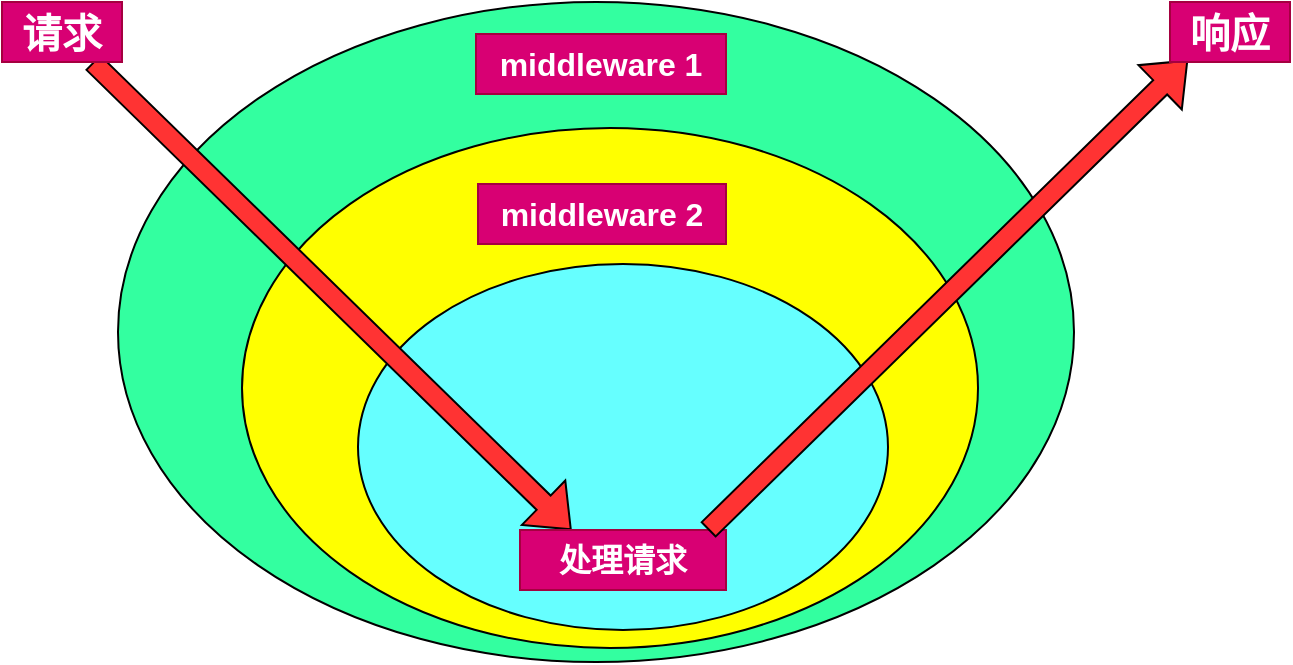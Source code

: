 <mxfile version="24.6.4" type="device">
  <diagram name="第 1 页" id="60GMK_LwfpFY9P3Vb9xm">
    <mxGraphModel dx="1434" dy="836" grid="0" gridSize="10" guides="1" tooltips="1" connect="1" arrows="1" fold="1" page="1" pageScale="1" pageWidth="827" pageHeight="1169" math="0" shadow="0">
      <root>
        <mxCell id="0" />
        <mxCell id="1" parent="0" />
        <mxCell id="sJhfxyj2pFtwX6zJNLVw-1" value="" style="ellipse;whiteSpace=wrap;html=1;fillColor=#33FFA0;" vertex="1" parent="1">
          <mxGeometry x="183" y="222" width="478" height="330" as="geometry" />
        </mxCell>
        <mxCell id="sJhfxyj2pFtwX6zJNLVw-2" value="" style="ellipse;whiteSpace=wrap;html=1;fillColor=#FFFF00;" vertex="1" parent="1">
          <mxGeometry x="245" y="285" width="368" height="260" as="geometry" />
        </mxCell>
        <mxCell id="sJhfxyj2pFtwX6zJNLVw-3" value="" style="ellipse;whiteSpace=wrap;html=1;fillColor=#66FFFF;" vertex="1" parent="1">
          <mxGeometry x="303" y="353" width="265" height="183" as="geometry" />
        </mxCell>
        <mxCell id="sJhfxyj2pFtwX6zJNLVw-4" value="middleware 1" style="text;html=1;align=center;verticalAlign=middle;whiteSpace=wrap;rounded=0;fillColor=#d80073;fontColor=#ffffff;strokeColor=#A50040;fontStyle=1;fontSize=16;" vertex="1" parent="1">
          <mxGeometry x="362" y="238" width="125" height="30" as="geometry" />
        </mxCell>
        <mxCell id="sJhfxyj2pFtwX6zJNLVw-5" value="middleware 2" style="text;html=1;align=center;verticalAlign=middle;whiteSpace=wrap;rounded=0;fillColor=#d80073;fontColor=#ffffff;strokeColor=#A50040;fontSize=16;fontStyle=1" vertex="1" parent="1">
          <mxGeometry x="363" y="313" width="124" height="30" as="geometry" />
        </mxCell>
        <mxCell id="sJhfxyj2pFtwX6zJNLVw-6" value="" style="shape=flexArrow;endArrow=classic;html=1;rounded=0;entryX=0.25;entryY=0;entryDx=0;entryDy=0;fillColor=#FF3333;" edge="1" parent="1" source="sJhfxyj2pFtwX6zJNLVw-8" target="sJhfxyj2pFtwX6zJNLVw-7">
          <mxGeometry width="50" height="50" relative="1" as="geometry">
            <mxPoint x="128" y="253" as="sourcePoint" />
            <mxPoint x="437" y="404" as="targetPoint" />
          </mxGeometry>
        </mxCell>
        <mxCell id="sJhfxyj2pFtwX6zJNLVw-7" value="处理请求" style="text;html=1;align=center;verticalAlign=middle;whiteSpace=wrap;rounded=0;fillColor=#d80073;fontColor=#ffffff;strokeColor=#A50040;fontSize=16;fontStyle=1" vertex="1" parent="1">
          <mxGeometry x="384" y="486" width="103" height="30" as="geometry" />
        </mxCell>
        <mxCell id="sJhfxyj2pFtwX6zJNLVw-8" value="请求" style="text;html=1;align=center;verticalAlign=middle;whiteSpace=wrap;rounded=0;fillColor=#d80073;fontColor=#ffffff;strokeColor=#A50040;fontSize=20;fontStyle=1" vertex="1" parent="1">
          <mxGeometry x="125" y="222" width="60" height="30" as="geometry" />
        </mxCell>
        <mxCell id="sJhfxyj2pFtwX6zJNLVw-9" value="" style="shape=flexArrow;endArrow=classic;html=1;rounded=0;fillColor=#FF3333;" edge="1" parent="1">
          <mxGeometry width="50" height="50" relative="1" as="geometry">
            <mxPoint x="478" y="486" as="sourcePoint" />
            <mxPoint x="718" y="251" as="targetPoint" />
          </mxGeometry>
        </mxCell>
        <mxCell id="sJhfxyj2pFtwX6zJNLVw-10" value="响应" style="text;html=1;align=center;verticalAlign=middle;whiteSpace=wrap;rounded=0;fillColor=#d80073;fontColor=#ffffff;strokeColor=#A50040;fontSize=20;fontStyle=1" vertex="1" parent="1">
          <mxGeometry x="709" y="222" width="60" height="30" as="geometry" />
        </mxCell>
      </root>
    </mxGraphModel>
  </diagram>
</mxfile>
